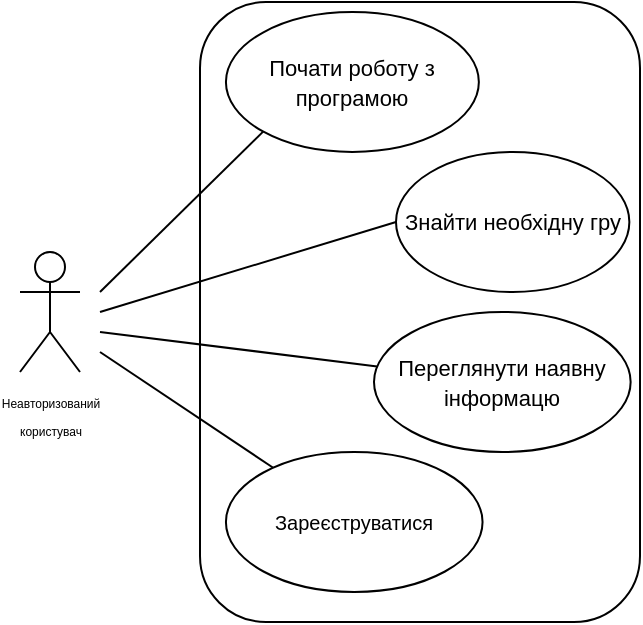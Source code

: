<mxfile version="22.1.11" type="device">
  <diagram name="Page-1" id="UhIAvdrdmDCWspnheduX">
    <mxGraphModel dx="957" dy="478" grid="1" gridSize="10" guides="1" tooltips="1" connect="1" arrows="1" fold="1" page="1" pageScale="1" pageWidth="850" pageHeight="1100" math="0" shadow="0">
      <root>
        <mxCell id="0" />
        <mxCell id="1" parent="0" />
        <mxCell id="MWakW46WszI1gxnI1x-P-1" value="&lt;font style=&quot;&quot;&gt;&lt;span style=&quot;font-size: 6px;&quot;&gt;Неавторизований &lt;br&gt;користувач&lt;/span&gt;&lt;br&gt;&lt;/font&gt;" style="shape=umlActor;verticalLabelPosition=bottom;verticalAlign=top;html=1;outlineConnect=0;" vertex="1" parent="1">
          <mxGeometry x="120" y="320" width="30" height="60" as="geometry" />
        </mxCell>
        <mxCell id="MWakW46WszI1gxnI1x-P-2" value="" style="rounded=1;whiteSpace=wrap;html=1;" vertex="1" parent="1">
          <mxGeometry x="210" y="195" width="220" height="310" as="geometry" />
        </mxCell>
        <mxCell id="MWakW46WszI1gxnI1x-P-3" value="&lt;font style=&quot;font-size: 11px;&quot;&gt;Почати роботу з програмою&lt;/font&gt;" style="ellipse;whiteSpace=wrap;html=1;" vertex="1" parent="1">
          <mxGeometry x="222.96" y="200" width="126.47" height="70" as="geometry" />
        </mxCell>
        <mxCell id="MWakW46WszI1gxnI1x-P-8" value="&lt;font style=&quot;font-size: 11px;&quot;&gt;Знайти необхідну гру&lt;/font&gt;" style="ellipse;whiteSpace=wrap;html=1;" vertex="1" parent="1">
          <mxGeometry x="308" y="270" width="116.68" height="70" as="geometry" />
        </mxCell>
        <mxCell id="MWakW46WszI1gxnI1x-P-9" value="&lt;font style=&quot;font-size: 11px;&quot;&gt;Переглянути наявну інформацю&lt;/font&gt;" style="ellipse;whiteSpace=wrap;html=1;" vertex="1" parent="1">
          <mxGeometry x="297" y="350" width="128.32" height="70" as="geometry" />
        </mxCell>
        <mxCell id="MWakW46WszI1gxnI1x-P-10" value="" style="endArrow=none;html=1;rounded=0;entryX=0;entryY=1;entryDx=0;entryDy=0;" edge="1" parent="1" target="MWakW46WszI1gxnI1x-P-3">
          <mxGeometry width="50" height="50" relative="1" as="geometry">
            <mxPoint x="160" y="340" as="sourcePoint" />
            <mxPoint x="370" y="400" as="targetPoint" />
          </mxGeometry>
        </mxCell>
        <mxCell id="MWakW46WszI1gxnI1x-P-12" value="" style="endArrow=none;html=1;rounded=0;entryX=0;entryY=0.5;entryDx=0;entryDy=0;" edge="1" parent="1" target="MWakW46WszI1gxnI1x-P-8">
          <mxGeometry width="50" height="50" relative="1" as="geometry">
            <mxPoint x="160" y="350" as="sourcePoint" />
            <mxPoint x="370" y="400" as="targetPoint" />
          </mxGeometry>
        </mxCell>
        <mxCell id="MWakW46WszI1gxnI1x-P-13" value="" style="endArrow=none;html=1;rounded=0;" edge="1" parent="1" target="MWakW46WszI1gxnI1x-P-9">
          <mxGeometry width="50" height="50" relative="1" as="geometry">
            <mxPoint x="160" y="360" as="sourcePoint" />
            <mxPoint x="370" y="400" as="targetPoint" />
          </mxGeometry>
        </mxCell>
        <mxCell id="MWakW46WszI1gxnI1x-P-14" value="&lt;font style=&quot;font-size: 10px;&quot;&gt;Зареєструватися&lt;/font&gt;" style="ellipse;whiteSpace=wrap;html=1;" vertex="1" parent="1">
          <mxGeometry x="222.96" y="420" width="128.32" height="70" as="geometry" />
        </mxCell>
        <mxCell id="MWakW46WszI1gxnI1x-P-17" value="" style="endArrow=none;html=1;rounded=0;" edge="1" parent="1" target="MWakW46WszI1gxnI1x-P-14">
          <mxGeometry width="50" height="50" relative="1" as="geometry">
            <mxPoint x="160" y="370" as="sourcePoint" />
            <mxPoint x="240" y="470" as="targetPoint" />
          </mxGeometry>
        </mxCell>
      </root>
    </mxGraphModel>
  </diagram>
</mxfile>
